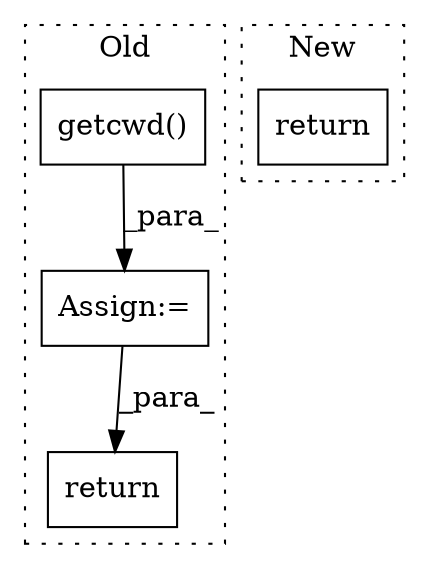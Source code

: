 digraph G {
subgraph cluster0 {
1 [label="getcwd()" a="75" s="2294" l="11" shape="box"];
3 [label="Assign:=" a="68" s="2278" l="3" shape="box"];
4 [label="return" a="93" s="2627" l="7" shape="box"];
label = "Old";
style="dotted";
}
subgraph cluster1 {
2 [label="return" a="93" s="3107" l="7" shape="box"];
label = "New";
style="dotted";
}
1 -> 3 [label="_para_"];
3 -> 4 [label="_para_"];
}